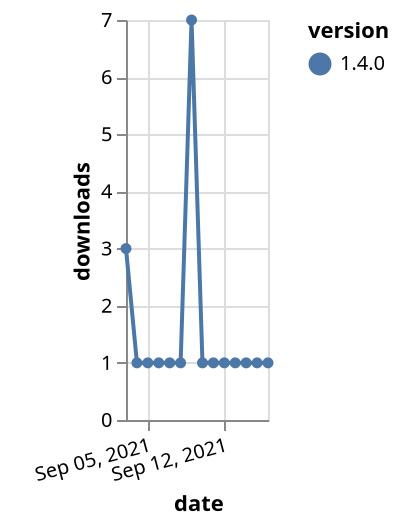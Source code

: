 {"$schema": "https://vega.github.io/schema/vega-lite/v5.json", "description": "A simple bar chart with embedded data.", "data": {"values": [{"date": "2021-09-03", "total": 524, "delta": 3, "version": "1.4.0"}, {"date": "2021-09-04", "total": 525, "delta": 1, "version": "1.4.0"}, {"date": "2021-09-05", "total": 526, "delta": 1, "version": "1.4.0"}, {"date": "2021-09-06", "total": 527, "delta": 1, "version": "1.4.0"}, {"date": "2021-09-07", "total": 528, "delta": 1, "version": "1.4.0"}, {"date": "2021-09-08", "total": 529, "delta": 1, "version": "1.4.0"}, {"date": "2021-09-09", "total": 536, "delta": 7, "version": "1.4.0"}, {"date": "2021-09-10", "total": 537, "delta": 1, "version": "1.4.0"}, {"date": "2021-09-11", "total": 538, "delta": 1, "version": "1.4.0"}, {"date": "2021-09-12", "total": 539, "delta": 1, "version": "1.4.0"}, {"date": "2021-09-13", "total": 540, "delta": 1, "version": "1.4.0"}, {"date": "2021-09-14", "total": 541, "delta": 1, "version": "1.4.0"}, {"date": "2021-09-15", "total": 542, "delta": 1, "version": "1.4.0"}, {"date": "2021-09-16", "total": 543, "delta": 1, "version": "1.4.0"}]}, "width": "container", "mark": {"type": "line", "point": {"filled": true}}, "encoding": {"x": {"field": "date", "type": "temporal", "timeUnit": "yearmonthdate", "title": "date", "axis": {"labelAngle": -15}}, "y": {"field": "delta", "type": "quantitative", "title": "downloads"}, "color": {"field": "version", "type": "nominal"}, "tooltip": {"field": "delta"}}}